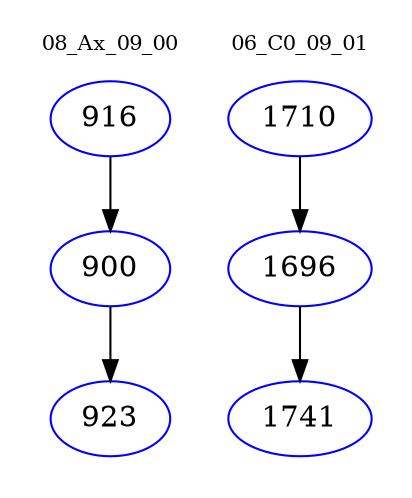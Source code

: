 digraph{
subgraph cluster_0 {
color = white
label = "08_Ax_09_00";
fontsize=10;
T0_916 [label="916", color="blue"]
T0_916 -> T0_900 [color="black"]
T0_900 [label="900", color="blue"]
T0_900 -> T0_923 [color="black"]
T0_923 [label="923", color="blue"]
}
subgraph cluster_1 {
color = white
label = "06_C0_09_01";
fontsize=10;
T1_1710 [label="1710", color="blue"]
T1_1710 -> T1_1696 [color="black"]
T1_1696 [label="1696", color="blue"]
T1_1696 -> T1_1741 [color="black"]
T1_1741 [label="1741", color="blue"]
}
}
